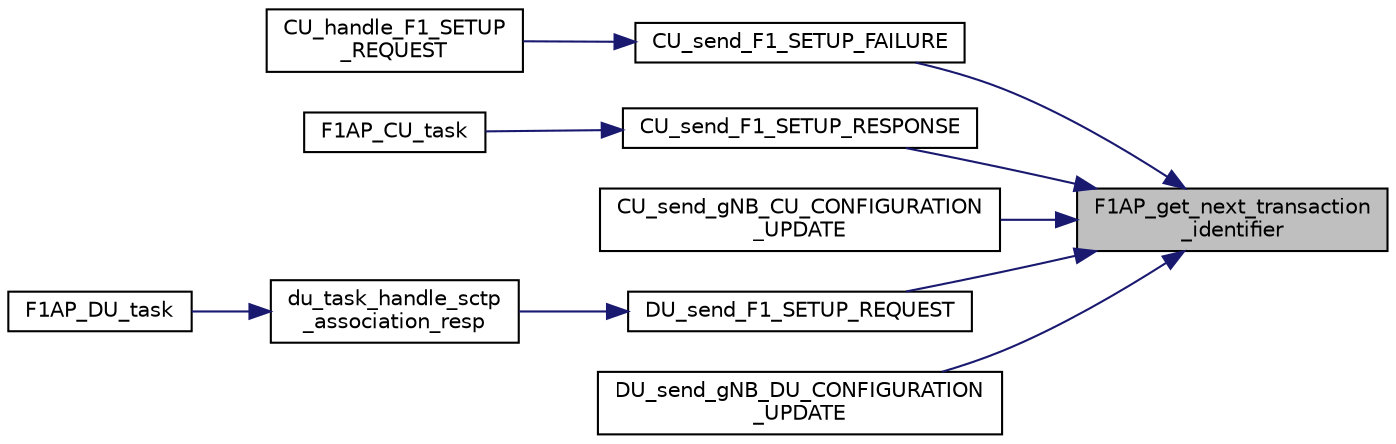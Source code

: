 digraph "F1AP_get_next_transaction_identifier"
{
 // LATEX_PDF_SIZE
  edge [fontname="Helvetica",fontsize="10",labelfontname="Helvetica",labelfontsize="10"];
  node [fontname="Helvetica",fontsize="10",shape=record];
  rankdir="RL";
  Node1 [label="F1AP_get_next_transaction\l_identifier",height=0.2,width=0.4,color="black", fillcolor="grey75", style="filled", fontcolor="black",tooltip=" "];
  Node1 -> Node2 [dir="back",color="midnightblue",fontsize="10",style="solid",fontname="Helvetica"];
  Node2 [label="CU_send_F1_SETUP_FAILURE",height=0.2,width=0.4,color="black", fillcolor="white", style="filled",URL="$f1ap__cu__interface__management_8h.html#ae5fff873d4e32882c2a449eea1ba1866",tooltip=" "];
  Node2 -> Node3 [dir="back",color="midnightblue",fontsize="10",style="solid",fontname="Helvetica"];
  Node3 [label="CU_handle_F1_SETUP\l_REQUEST",height=0.2,width=0.4,color="black", fillcolor="white", style="filled",URL="$f1ap__cu__interface__management_8h.html#a0647d0a332b1626e6ab1cb65c255a8ce",tooltip=" "];
  Node1 -> Node4 [dir="back",color="midnightblue",fontsize="10",style="solid",fontname="Helvetica"];
  Node4 [label="CU_send_F1_SETUP_RESPONSE",height=0.2,width=0.4,color="black", fillcolor="white", style="filled",URL="$f1ap__cu__interface__management_8h.html#adafa574c6502ee44e2f620f72fe6ab38",tooltip=" "];
  Node4 -> Node5 [dir="back",color="midnightblue",fontsize="10",style="solid",fontname="Helvetica"];
  Node5 [label="F1AP_CU_task",height=0.2,width=0.4,color="black", fillcolor="white", style="filled",URL="$f1ap__cu__task_8h.html#a0383570bfaf226e5df424904480e7399",tooltip=" "];
  Node1 -> Node6 [dir="back",color="midnightblue",fontsize="10",style="solid",fontname="Helvetica"];
  Node6 [label="CU_send_gNB_CU_CONFIGURATION\l_UPDATE",height=0.2,width=0.4,color="black", fillcolor="white", style="filled",URL="$f1ap__cu__interface__management_8h.html#ac0b3e3c69dee32d9888e6cf200c2c9b2",tooltip=" "];
  Node1 -> Node7 [dir="back",color="midnightblue",fontsize="10",style="solid",fontname="Helvetica"];
  Node7 [label="DU_send_F1_SETUP_REQUEST",height=0.2,width=0.4,color="black", fillcolor="white", style="filled",URL="$f1ap__du__interface__management_8h.html#a56395291dff75b2497b3674350a927aa",tooltip=" "];
  Node7 -> Node8 [dir="back",color="midnightblue",fontsize="10",style="solid",fontname="Helvetica"];
  Node8 [label="du_task_handle_sctp\l_association_resp",height=0.2,width=0.4,color="black", fillcolor="white", style="filled",URL="$f1ap__du__task_8h.html#a98aff42bc55c422d772511bd2d27fa8c",tooltip=" "];
  Node8 -> Node9 [dir="back",color="midnightblue",fontsize="10",style="solid",fontname="Helvetica"];
  Node9 [label="F1AP_DU_task",height=0.2,width=0.4,color="black", fillcolor="white", style="filled",URL="$f1ap__du__task_8h.html#a179d85615869309ee3cb39981c12aa53",tooltip=" "];
  Node1 -> Node10 [dir="back",color="midnightblue",fontsize="10",style="solid",fontname="Helvetica"];
  Node10 [label="DU_send_gNB_DU_CONFIGURATION\l_UPDATE",height=0.2,width=0.4,color="black", fillcolor="white", style="filled",URL="$f1ap__du__interface__management_8h.html#a6e304abbeffeabf0499d326ce77121e5",tooltip=" "];
}
